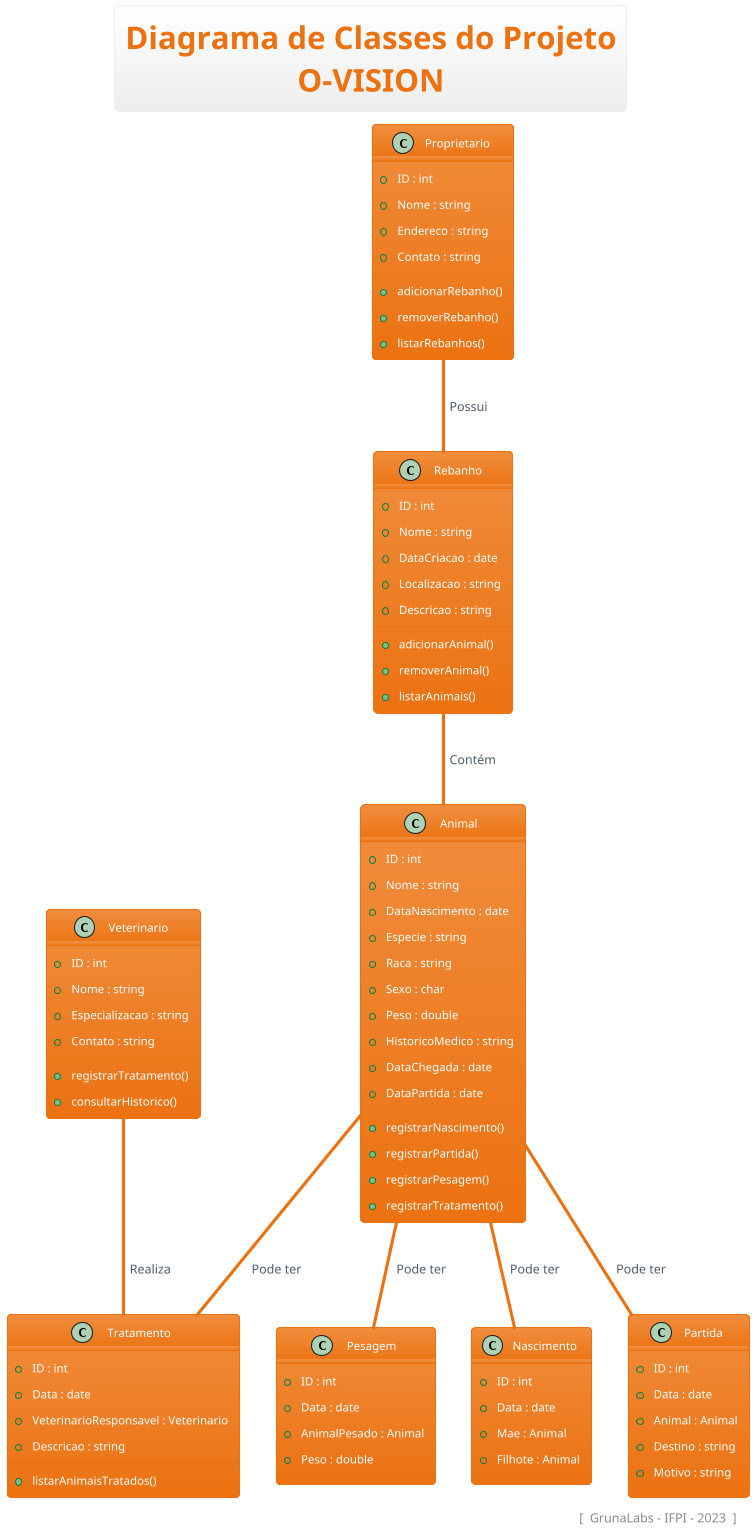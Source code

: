 @startuml Ovi2
!theme aws-orange
skinparam defaultFontName Courier New
skinparam TitleFontSize 30
skinparam FooterFontSize 12

title Diagrama de Classes do Projeto\nO-VISION

right footer [  GrunaLabs - IFPI - 2023  ]

class Animal {
  + ID : int
  + Nome : string
  + DataNascimento : date
  + Especie : string
  + Raca : string
  + Sexo : char
  + Peso : double
  + HistoricoMedico : string
  + DataChegada : date
  + DataPartida : date
  + registrarNascimento()
  + registrarPartida()
  + registrarPesagem()
  + registrarTratamento()
}

class Rebanho {
  + ID : int
  + Nome : string
  + DataCriacao : date
  + Localizacao : string
  + Descricao : string
  + adicionarAnimal()
  + removerAnimal()
  + listarAnimais()
}

class Veterinario {
  + ID : int
  + Nome : string
  + Especializacao : string
  + Contato : string
  + registrarTratamento()
  + consultarHistorico()
}

class Proprietario {
  + ID : int
  + Nome : string
  + Endereco : string
  + Contato : string
  + adicionarRebanho()
  + removerRebanho()
  + listarRebanhos()
}

class Tratamento {
  + ID : int
  + Data : date
  + VeterinarioResponsavel : Veterinario
  + Descricao : string
  + listarAnimaisTratados()
}

class Pesagem {
  + ID : int
  + Data : date
  + AnimalPesado : Animal
  + Peso : double
}

class Nascimento {
  + ID : int
  + Data : date
  + Mae : Animal
  + Filhote : Animal
}

class Partida {
  + ID : int
  + Data : date
  + Animal : Animal
  + Destino : string
  + Motivo : string
}

Animal -- Tratamento : "Pode ter" 
Animal -- Pesagem : "Pode ter"
Animal -- Nascimento : "Pode ter"
Animal -- Partida : "Pode ter"
Rebanho -- Animal : "Contém"
Veterinario -- Tratamento : "Realiza"
Proprietario -- Rebanho : "Possui"
@enduml
